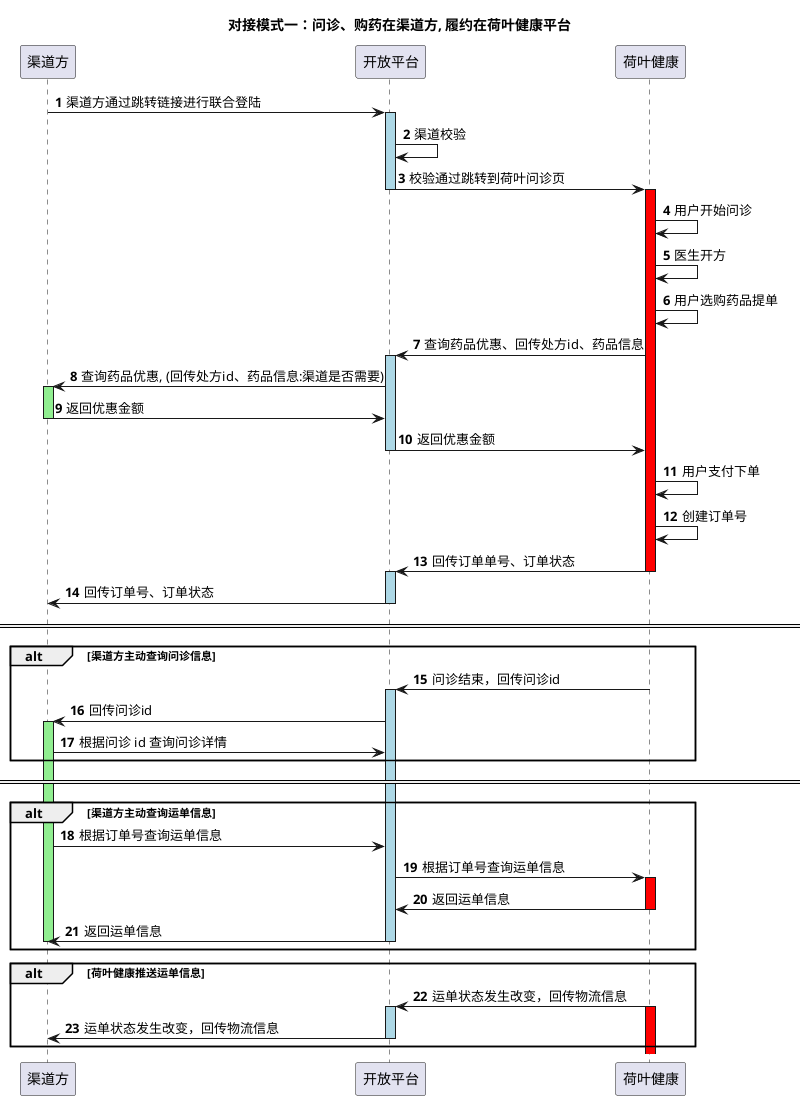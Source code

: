 @startuml
title 对接模式一：问诊、购药在渠道方, 履约在荷叶健康平台
autonumber
participant "渠道方" as channel
participant "开放平台" as openApi
participant "荷叶健康" as heye


channel -> openApi : 渠道方通过跳转链接进行联合登陆
activate openApi #lightBlue
    openApi -> openApi: 渠道校验
    openApi -> heye: 校验通过跳转到荷叶问诊页
deactivate openApi
activate heye #red
heye -> heye : 用户开始问诊
heye -> heye : 医生开方
heye -> heye : 用户选购药品提单
heye -> openApi : 查询药品优惠、回传处方id、药品信息
activate openApi #lightBlue
    openApi -> channel : 查询药品优惠, (回传处方id、药品信息:渠道是否需要)
    activate channel #lightGreen
        channel -> openApi: 返回优惠金额
    deactivate channel
    openApi -> heye : 返回优惠金额
deactivate openApi
heye -> heye: 用户支付下单
heye -> heye: 创建订单号
heye -> openApi : 回传订单单号、订单状态
deactivate heye
activate openApi #lightBlue
    openApi -> channel : 回传订单号、订单状态
deactivate openApi
====
alt 渠道方主动查询问诊信息
heye -> openApi : 问诊结束，回传问诊id
activate openApi #lightBlue
    openApi -> channel : 回传问诊id
    activate channel #lightGreen
        channel -> openApi: 根据问诊 id 查询问诊详情
end
====
alt 渠道方主动查询运单信息
channel -> openApi: 根据订单号查询运单信息
openApi -> heye : 根据订单号查询运单信息
activate heye #red
    heye -> openApi: 返回运单信息
deactivate heye
openApi -> channel: 返回运单信息
deactivate openApi
deactivate channel
end

alt 荷叶健康推送运单信息
heye -> openApi: 运单状态发生改变，回传物流信息
activate heye #red
activate openApi #lightBlue
    openApi -> channel: 运单状态发生改变，回传物流信息
deactivate openApi


end
@enduml